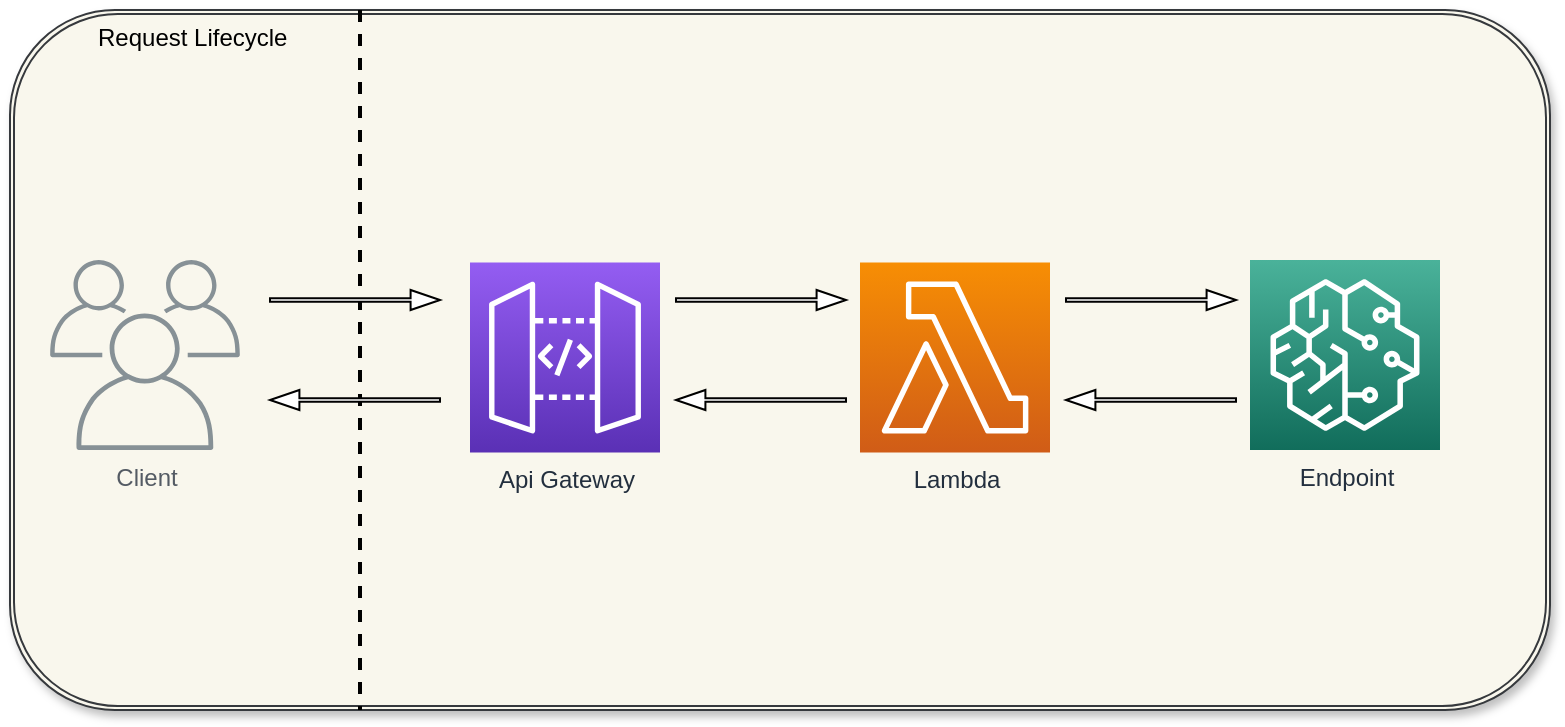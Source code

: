 <mxfile>
    <diagram id="q2Cbs21cbw6nmlhCZr5I" name="Page-1">
        <mxGraphModel dx="1154" dy="551" grid="1" gridSize="10" guides="1" tooltips="1" connect="1" arrows="1" fold="1" page="1" pageScale="1" pageWidth="827" pageHeight="1169" math="0" shadow="0">
            <root>
                <mxCell id="0"/>
                <mxCell id="1" parent="0"/>
                <mxCell id="2" value="Request Lifecycle" style="shape=ext;double=1;rounded=1;whiteSpace=wrap;html=1;fillColor=#f9f7ed;strokeColor=#36393d;shadow=1;verticalAlign=top;align=left;fontColor=#000000;spacingLeft=40;spacingTop=-2;" parent="1" vertex="1">
                    <mxGeometry x="60" y="360" width="770" height="350" as="geometry"/>
                </mxCell>
                <mxCell id="6" value="Lambda" style="sketch=0;points=[[0,0,0],[0.25,0,0],[0.5,0,0],[0.75,0,0],[1,0,0],[0,1,0],[0.25,1,0],[0.5,1,0],[0.75,1,0],[1,1,0],[0,0.25,0],[0,0.5,0],[0,0.75,0],[1,0.25,0],[1,0.5,0],[1,0.75,0]];outlineConnect=0;fontColor=#232F3E;gradientColor=#F78E04;gradientDirection=north;fillColor=#D05C17;strokeColor=#ffffff;dashed=0;verticalLabelPosition=bottom;verticalAlign=top;align=center;html=1;fontSize=12;fontStyle=0;aspect=fixed;shape=mxgraph.aws4.resourceIcon;resIcon=mxgraph.aws4.lambda;rounded=1;shadow=0;labelPosition=center;rotation=0;" parent="1" vertex="1">
                    <mxGeometry x="485" y="486.25" width="95" height="95" as="geometry"/>
                </mxCell>
                <mxCell id="7" value="Api Gateway" style="sketch=0;points=[[0,0,0],[0.25,0,0],[0.5,0,0],[0.75,0,0],[1,0,0],[0,1,0],[0.25,1,0],[0.5,1,0],[0.75,1,0],[1,1,0],[0,0.25,0],[0,0.5,0],[0,0.75,0],[1,0.25,0],[1,0.5,0],[1,0.75,0]];outlineConnect=0;fontColor=#232F3E;gradientColor=#945DF2;gradientDirection=north;fillColor=#5A30B5;strokeColor=#ffffff;dashed=0;verticalLabelPosition=bottom;verticalAlign=top;align=center;html=1;fontSize=12;fontStyle=0;aspect=fixed;shape=mxgraph.aws4.resourceIcon;resIcon=mxgraph.aws4.api_gateway;rounded=1;shadow=0;rotation=0;" parent="1" vertex="1">
                    <mxGeometry x="290" y="486.25" width="95" height="95" as="geometry"/>
                </mxCell>
                <mxCell id="29" value="Endpoint" style="sketch=0;points=[[0,0,0],[0.25,0,0],[0.5,0,0],[0.75,0,0],[1,0,0],[0,1,0],[0.25,1,0],[0.5,1,0],[0.75,1,0],[1,1,0],[0,0.25,0],[0,0.5,0],[0,0.75,0],[1,0.25,0],[1,0.5,0],[1,0.75,0]];outlineConnect=0;fontColor=#232F3E;gradientColor=#4AB29A;gradientDirection=north;fillColor=#116D5B;strokeColor=#ffffff;dashed=0;verticalLabelPosition=bottom;verticalAlign=top;align=center;html=1;fontSize=12;fontStyle=0;aspect=fixed;shape=mxgraph.aws4.resourceIcon;resIcon=mxgraph.aws4.sagemaker;rounded=1;shadow=0;labelBackgroundColor=none;rotation=0;" parent="1" vertex="1">
                    <mxGeometry x="680" y="485" width="95" height="95" as="geometry"/>
                </mxCell>
                <mxCell id="34" value="Client" style="sketch=0;outlineConnect=0;gradientColor=none;fontColor=#545B64;strokeColor=none;fillColor=#879196;dashed=0;verticalLabelPosition=bottom;verticalAlign=top;align=center;html=1;fontSize=12;fontStyle=0;aspect=fixed;shape=mxgraph.aws4.illustration_users;pointerEvents=1;rotation=0;" vertex="1" parent="1">
                    <mxGeometry x="80" y="485" width="95" height="95" as="geometry"/>
                </mxCell>
                <mxCell id="35" value="" style="line;strokeWidth=2;direction=south;html=1;strokeColor=#000000;dashed=1;" vertex="1" parent="1">
                    <mxGeometry x="230" y="360" width="10" height="350" as="geometry"/>
                </mxCell>
                <mxCell id="44" value="" style="shape=singleArrow;whiteSpace=wrap;html=1;strokeColor=#000000;arrowWidth=0.166;arrowSize=0.173;" vertex="1" parent="1">
                    <mxGeometry x="393" y="500" width="85" height="10" as="geometry"/>
                </mxCell>
                <mxCell id="45" value="" style="shape=singleArrow;whiteSpace=wrap;html=1;strokeColor=#000000;arrowWidth=0.166;arrowSize=0.173;" vertex="1" parent="1">
                    <mxGeometry x="588" y="500" width="85" height="10" as="geometry"/>
                </mxCell>
                <mxCell id="46" value="" style="shape=singleArrow;whiteSpace=wrap;html=1;strokeColor=#000000;arrowWidth=0.166;arrowSize=0.173;" vertex="1" parent="1">
                    <mxGeometry x="190" y="500" width="85" height="10" as="geometry"/>
                </mxCell>
                <mxCell id="47" value="" style="shape=singleArrow;whiteSpace=wrap;html=1;strokeColor=#000000;arrowWidth=0.166;arrowSize=0.173;direction=west;" vertex="1" parent="1">
                    <mxGeometry x="190" y="550" width="85" height="10" as="geometry"/>
                </mxCell>
                <mxCell id="48" value="" style="shape=singleArrow;whiteSpace=wrap;html=1;strokeColor=#000000;arrowWidth=0.166;arrowSize=0.173;direction=west;" vertex="1" parent="1">
                    <mxGeometry x="393" y="550" width="85" height="10" as="geometry"/>
                </mxCell>
                <mxCell id="49" value="" style="shape=singleArrow;whiteSpace=wrap;html=1;strokeColor=#000000;arrowWidth=0.166;arrowSize=0.173;direction=west;" vertex="1" parent="1">
                    <mxGeometry x="588" y="550" width="85" height="10" as="geometry"/>
                </mxCell>
            </root>
        </mxGraphModel>
    </diagram>
</mxfile>
